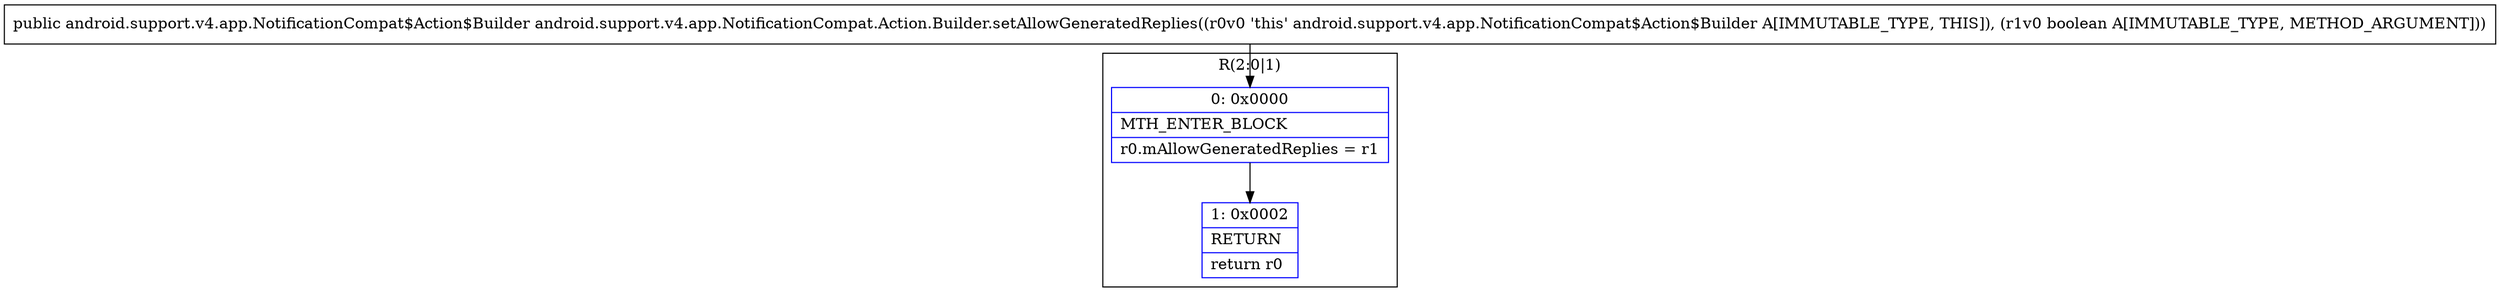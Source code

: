 digraph "CFG forandroid.support.v4.app.NotificationCompat.Action.Builder.setAllowGeneratedReplies(Z)Landroid\/support\/v4\/app\/NotificationCompat$Action$Builder;" {
subgraph cluster_Region_781259564 {
label = "R(2:0|1)";
node [shape=record,color=blue];
Node_0 [shape=record,label="{0\:\ 0x0000|MTH_ENTER_BLOCK\l|r0.mAllowGeneratedReplies = r1\l}"];
Node_1 [shape=record,label="{1\:\ 0x0002|RETURN\l|return r0\l}"];
}
MethodNode[shape=record,label="{public android.support.v4.app.NotificationCompat$Action$Builder android.support.v4.app.NotificationCompat.Action.Builder.setAllowGeneratedReplies((r0v0 'this' android.support.v4.app.NotificationCompat$Action$Builder A[IMMUTABLE_TYPE, THIS]), (r1v0 boolean A[IMMUTABLE_TYPE, METHOD_ARGUMENT])) }"];
MethodNode -> Node_0;
Node_0 -> Node_1;
}

